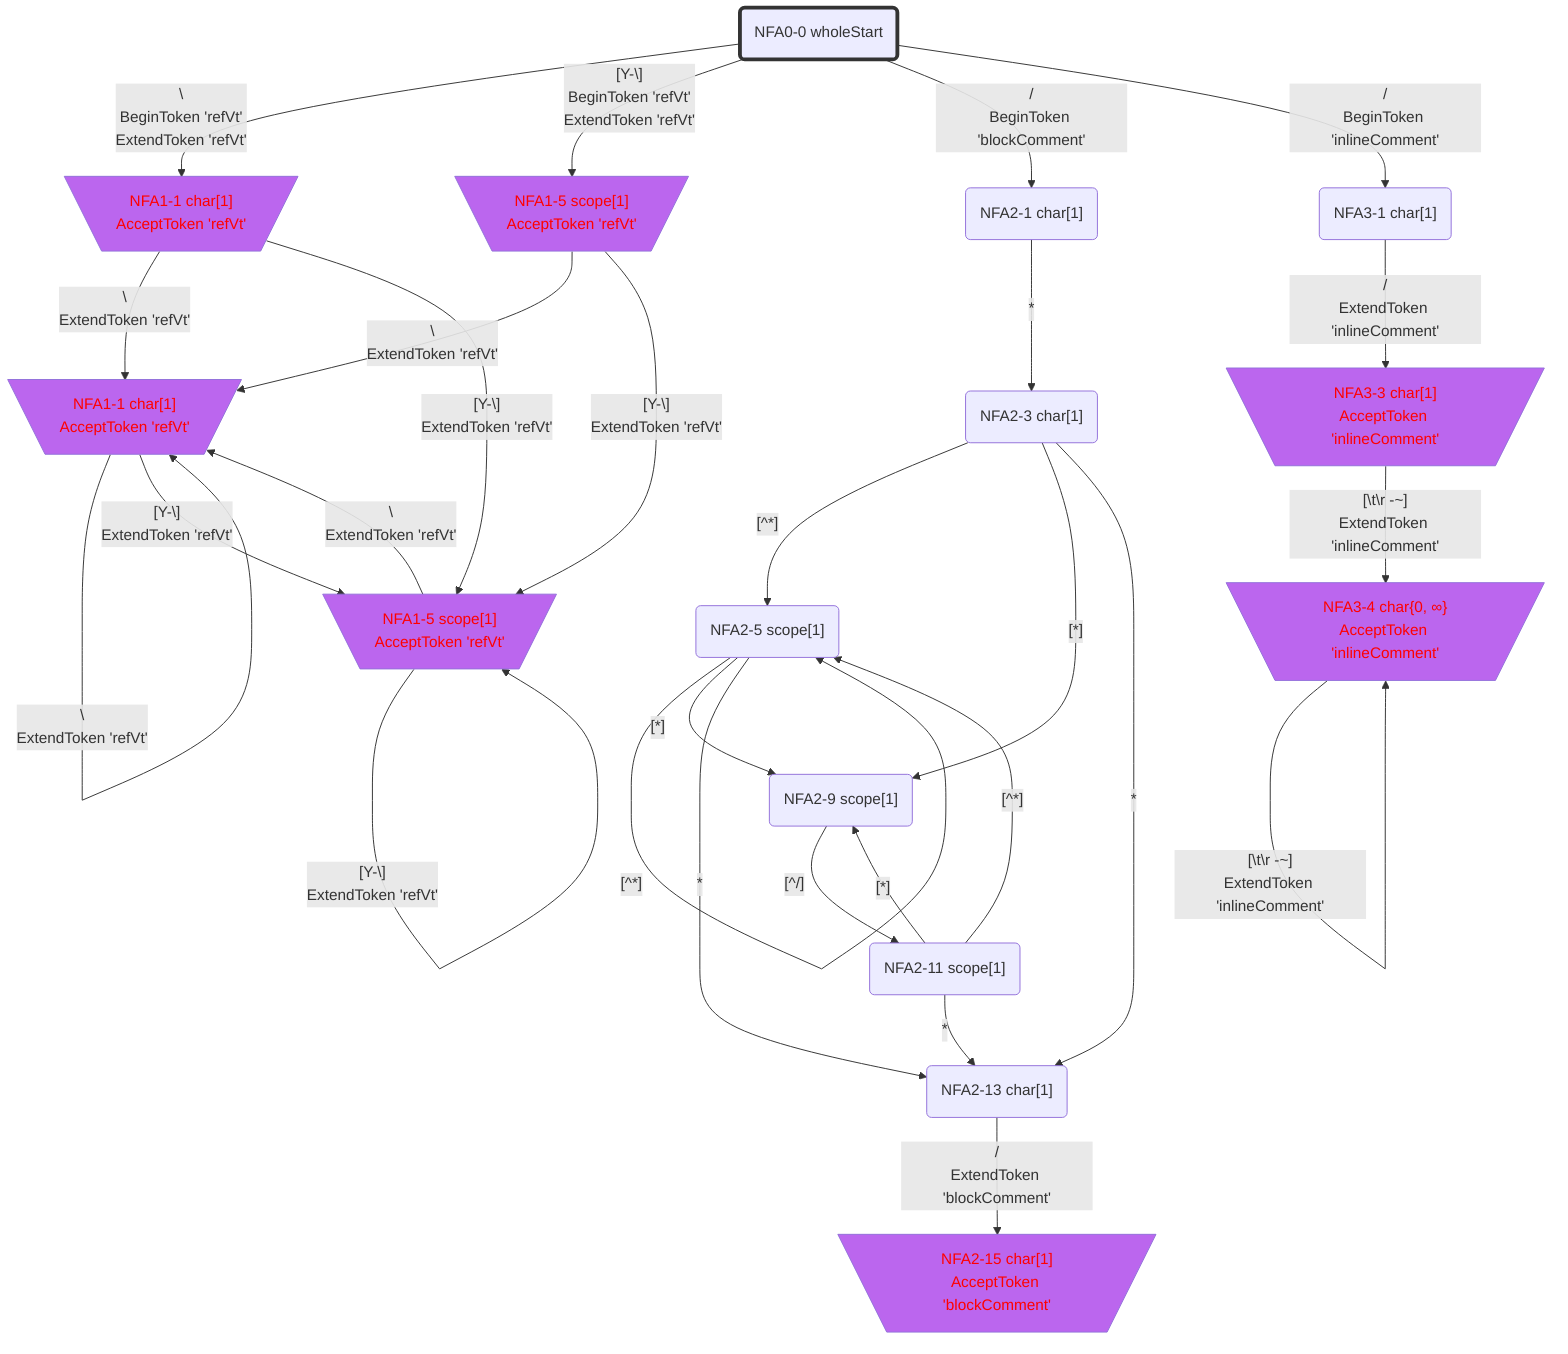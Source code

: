 flowchart
classDef c0001 color:#FF0000;
classDef c0010 stroke-dasharray: 10 10;
classDef c0011 stroke-dasharray: 10 10,color:#FF0000;
classDef c0100 fill:#BB66EE;
classDef c0101 fill:#BB66EE,color:#FF0000;
classDef c0110 fill:#BB66EE,stroke-dasharray: 10 10;
classDef c0111 fill:#BB66EE,stroke-dasharray: 10 10,color:#FF0000;
classDef c1000 stroke:#333,stroke-width:4px;
classDef c1001 stroke:#333,stroke-width:4px,color:#FF0000;
classDef c1010 stroke:#333,stroke-width:4px,stroke-dasharray: 10 10;
classDef c1011 stroke:#333,stroke-width:4px,stroke-dasharray: 10 10,color:#FF0000;
classDef c1100 stroke:#333,stroke-width:4px,fill:#BB66EE;
classDef c1101 stroke:#333,stroke-width:4px,fill:#BB66EE,color:#FF0000;
classDef c1110 stroke:#333,stroke-width:4px,fill:#BB66EE,stroke-dasharray: 10 10;
classDef c1111 stroke:#333,stroke-width:4px,fill:#BB66EE,stroke-dasharray: 10 10,color:#FF0000;
NFA0_0_57249620("NFA0-0 wholeStart")
class NFA0_0_57249620 c1000;
NFA1_1_43643771[\"NFA1-1 char[1]
AcceptToken 'refVt'"/]
class NFA1_1_43643771 c0101;
NFA1_5_45484537[\"NFA1-5 scope[1]
AcceptToken 'refVt'"/]
class NFA1_5_45484537 c0101;
NFA2_1_6707649("NFA2-1 char[1]")
NFA3_1_60368847("NFA3-1 char[1]")
NFA1_1_6448715[\"NFA1-1 char[1]
AcceptToken 'refVt'"/]
class NFA1_1_6448715 c0101;
NFA1_5_58038438[\"NFA1-5 scope[1]
AcceptToken 'refVt'"/]
class NFA1_5_58038438 c0101;
NFA2_3_3493029("NFA2-3 char[1]")
NFA3_3_52583897[\"NFA3-3 char[1]
AcceptToken 'inlineComment'"/]
class NFA3_3_52583897 c0101;
NFA2_5_14499957("NFA2-5 scope[1]")
NFA2_9_31437268("NFA2-9 scope[1]")
NFA2_13_63390755("NFA2-13 char[1]")
NFA3_4_33645886[\"NFA3-4 char{0, ∞}
AcceptToken 'inlineComment'"/]
class NFA3_4_33645886 c0101;
NFA2_11_40962215("NFA2-11 scope[1]")
NFA2_15_34377519[\"NFA2-15 char[1]
AcceptToken 'blockComment'"/]
class NFA2_15_34377519 c0101;
NFA0_0_57249620 -->|"#92;
BeginToken 'refVt'
ExtendToken 'refVt'"|NFA1_1_43643771
NFA0_0_57249620 -->|"[Y-#92;]
BeginToken 'refVt'
ExtendToken 'refVt'"|NFA1_5_45484537
NFA0_0_57249620 -->|"/
BeginToken 'blockComment'"|NFA2_1_6707649
NFA0_0_57249620 -->|"/
BeginToken 'inlineComment'"|NFA3_1_60368847
NFA1_1_43643771 -->|"#92;
ExtendToken 'refVt'"|NFA1_1_6448715
NFA1_1_43643771 -->|"[Y-#92;]
ExtendToken 'refVt'"|NFA1_5_58038438
NFA1_5_45484537 -->|"#92;
ExtendToken 'refVt'"|NFA1_1_6448715
NFA1_5_45484537 -->|"[Y-#92;]
ExtendToken 'refVt'"|NFA1_5_58038438
NFA2_1_6707649 -->|"*"|NFA2_3_3493029
NFA3_1_60368847 -->|"/
ExtendToken 'inlineComment'"|NFA3_3_52583897
NFA1_1_6448715 -->|"#92;
ExtendToken 'refVt'"|NFA1_1_6448715
NFA1_1_6448715 -->|"[Y-#92;]
ExtendToken 'refVt'"|NFA1_5_58038438
NFA1_5_58038438 -->|"#92;
ExtendToken 'refVt'"|NFA1_1_6448715
NFA1_5_58038438 -->|"[Y-#92;]
ExtendToken 'refVt'"|NFA1_5_58038438
NFA2_3_3493029 -->|"[^*]"|NFA2_5_14499957
NFA2_3_3493029 -->|"[*]"|NFA2_9_31437268
NFA2_3_3493029 -->|"*"|NFA2_13_63390755
NFA3_3_52583897 -->|"[#92;t#92;r#32;-~]
ExtendToken 'inlineComment'"|NFA3_4_33645886
NFA2_5_14499957 -->|"[^*]"|NFA2_5_14499957
NFA2_5_14499957 -->|"[*]"|NFA2_9_31437268
NFA2_5_14499957 -->|"*"|NFA2_13_63390755
NFA2_9_31437268 -->|"[^/]"|NFA2_11_40962215
NFA2_13_63390755 -->|"/
ExtendToken 'blockComment'"|NFA2_15_34377519
NFA3_4_33645886 -->|"[#92;t#92;r#32;-~]
ExtendToken 'inlineComment'"|NFA3_4_33645886
NFA2_11_40962215 -->|"[^*]"|NFA2_5_14499957
NFA2_11_40962215 -->|"[*]"|NFA2_9_31437268
NFA2_11_40962215 -->|"*"|NFA2_13_63390755